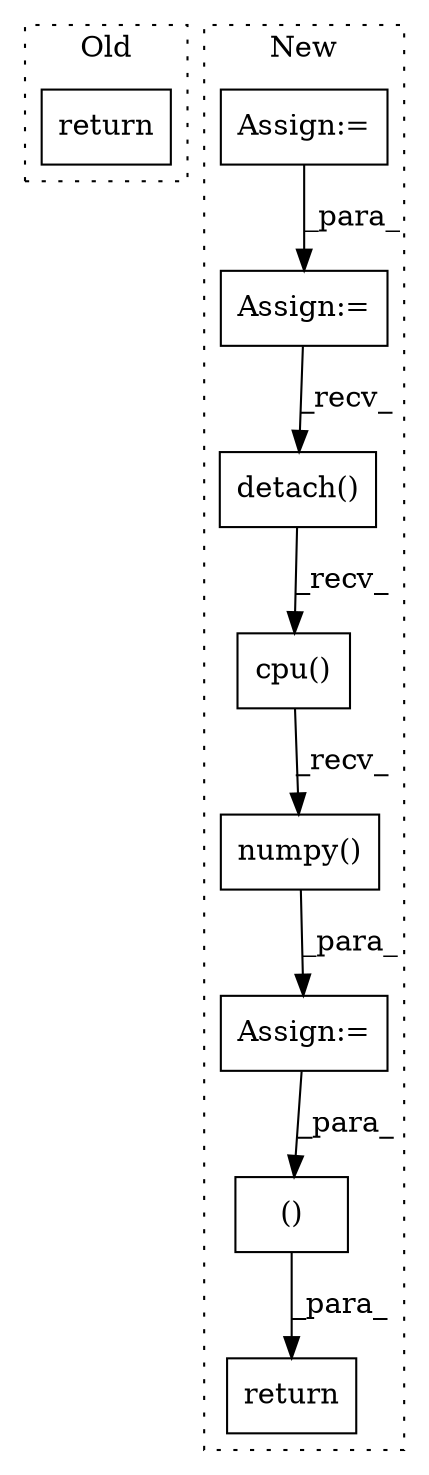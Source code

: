 digraph G {
subgraph cluster0 {
1 [label="return" a="93" s="6558" l="7" shape="box"];
label = "Old";
style="dotted";
}
subgraph cluster1 {
2 [label="numpy()" a="75" s="6665" l="33" shape="box"];
3 [label="cpu()" a="75" s="6665" l="25" shape="box"];
4 [label="Assign:=" a="68" s="6662" l="3" shape="box"];
5 [label="Assign:=" a="68" s="6179" l="3" shape="box"];
6 [label="return" a="93" s="6813" l="7" shape="box"];
7 [label="Assign:=" a="68" s="6365" l="3" shape="box"];
8 [label="()" a="54" s="6830" l="44" shape="box"];
9 [label="detach()" a="75" s="6665" l="19" shape="box"];
label = "New";
style="dotted";
}
2 -> 4 [label="_para_"];
3 -> 2 [label="_recv_"];
4 -> 8 [label="_para_"];
5 -> 7 [label="_para_"];
7 -> 9 [label="_recv_"];
8 -> 6 [label="_para_"];
9 -> 3 [label="_recv_"];
}